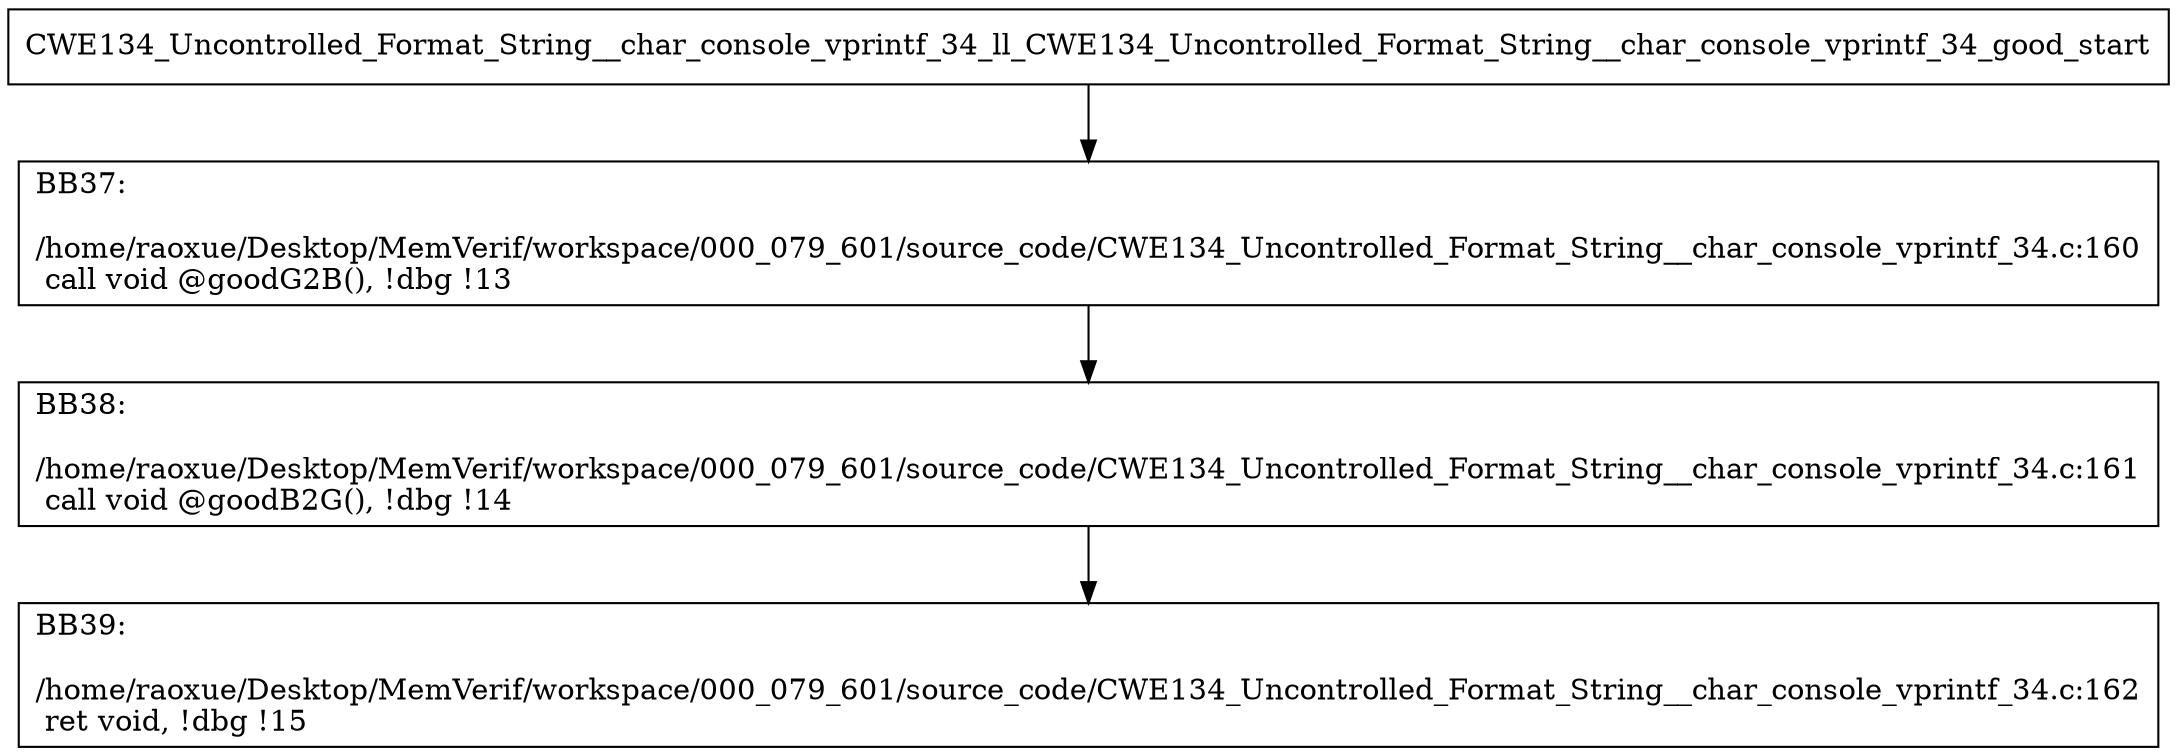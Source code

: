 digraph "CFG for'CWE134_Uncontrolled_Format_String__char_console_vprintf_34_ll_CWE134_Uncontrolled_Format_String__char_console_vprintf_34_good' function" {
	BBCWE134_Uncontrolled_Format_String__char_console_vprintf_34_ll_CWE134_Uncontrolled_Format_String__char_console_vprintf_34_good_start[shape=record,label="{CWE134_Uncontrolled_Format_String__char_console_vprintf_34_ll_CWE134_Uncontrolled_Format_String__char_console_vprintf_34_good_start}"];
	BBCWE134_Uncontrolled_Format_String__char_console_vprintf_34_ll_CWE134_Uncontrolled_Format_String__char_console_vprintf_34_good_start-> CWE134_Uncontrolled_Format_String__char_console_vprintf_34_ll_CWE134_Uncontrolled_Format_String__char_console_vprintf_34_goodBB37;
	CWE134_Uncontrolled_Format_String__char_console_vprintf_34_ll_CWE134_Uncontrolled_Format_String__char_console_vprintf_34_goodBB37 [shape=record, label="{BB37:\l\l/home/raoxue/Desktop/MemVerif/workspace/000_079_601/source_code/CWE134_Uncontrolled_Format_String__char_console_vprintf_34.c:160\l
  call void @goodG2B(), !dbg !13\l
}"];
	CWE134_Uncontrolled_Format_String__char_console_vprintf_34_ll_CWE134_Uncontrolled_Format_String__char_console_vprintf_34_goodBB37-> CWE134_Uncontrolled_Format_String__char_console_vprintf_34_ll_CWE134_Uncontrolled_Format_String__char_console_vprintf_34_goodBB38;
	CWE134_Uncontrolled_Format_String__char_console_vprintf_34_ll_CWE134_Uncontrolled_Format_String__char_console_vprintf_34_goodBB38 [shape=record, label="{BB38:\l\l/home/raoxue/Desktop/MemVerif/workspace/000_079_601/source_code/CWE134_Uncontrolled_Format_String__char_console_vprintf_34.c:161\l
  call void @goodB2G(), !dbg !14\l
}"];
	CWE134_Uncontrolled_Format_String__char_console_vprintf_34_ll_CWE134_Uncontrolled_Format_String__char_console_vprintf_34_goodBB38-> CWE134_Uncontrolled_Format_String__char_console_vprintf_34_ll_CWE134_Uncontrolled_Format_String__char_console_vprintf_34_goodBB39;
	CWE134_Uncontrolled_Format_String__char_console_vprintf_34_ll_CWE134_Uncontrolled_Format_String__char_console_vprintf_34_goodBB39 [shape=record, label="{BB39:\l\l/home/raoxue/Desktop/MemVerif/workspace/000_079_601/source_code/CWE134_Uncontrolled_Format_String__char_console_vprintf_34.c:162\l
  ret void, !dbg !15\l
}"];
}
